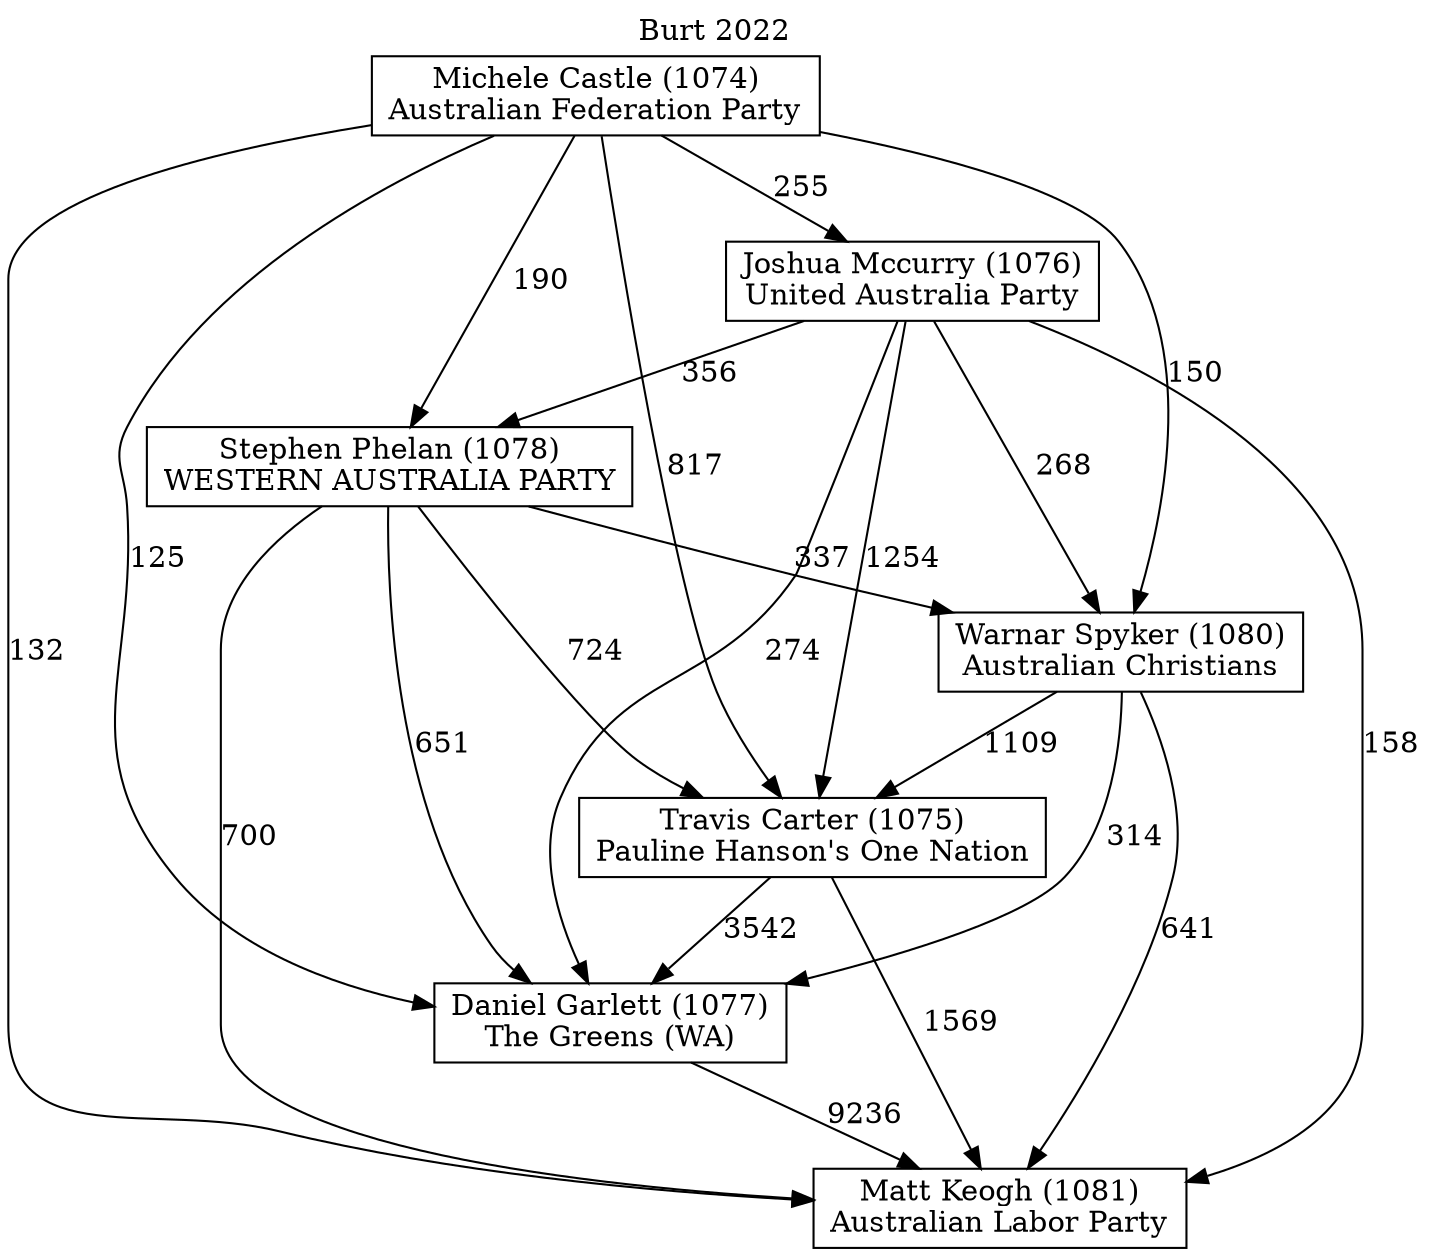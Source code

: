 // House preference flow
digraph "Matt Keogh (1081)_Burt_2022" {
	graph [label="Burt 2022" labelloc=t mclimit=10]
	node [shape=box]
	"Stephen Phelan (1078)" [label="Stephen Phelan (1078)
WESTERN AUSTRALIA PARTY"]
	"Matt Keogh (1081)" [label="Matt Keogh (1081)
Australian Labor Party"]
	"Michele Castle (1074)" [label="Michele Castle (1074)
Australian Federation Party"]
	"Warnar Spyker (1080)" [label="Warnar Spyker (1080)
Australian Christians"]
	"Travis Carter (1075)" [label="Travis Carter (1075)
Pauline Hanson's One Nation"]
	"Joshua Mccurry (1076)" [label="Joshua Mccurry (1076)
United Australia Party"]
	"Daniel Garlett (1077)" [label="Daniel Garlett (1077)
The Greens (WA)"]
	"Travis Carter (1075)" -> "Matt Keogh (1081)" [label=1569]
	"Joshua Mccurry (1076)" -> "Stephen Phelan (1078)" [label=356]
	"Stephen Phelan (1078)" -> "Matt Keogh (1081)" [label=700]
	"Michele Castle (1074)" -> "Daniel Garlett (1077)" [label=125]
	"Stephen Phelan (1078)" -> "Warnar Spyker (1080)" [label=337]
	"Joshua Mccurry (1076)" -> "Matt Keogh (1081)" [label=158]
	"Warnar Spyker (1080)" -> "Matt Keogh (1081)" [label=641]
	"Warnar Spyker (1080)" -> "Daniel Garlett (1077)" [label=314]
	"Daniel Garlett (1077)" -> "Matt Keogh (1081)" [label=9236]
	"Michele Castle (1074)" -> "Joshua Mccurry (1076)" [label=255]
	"Michele Castle (1074)" -> "Travis Carter (1075)" [label=817]
	"Michele Castle (1074)" -> "Matt Keogh (1081)" [label=132]
	"Warnar Spyker (1080)" -> "Travis Carter (1075)" [label=1109]
	"Joshua Mccurry (1076)" -> "Travis Carter (1075)" [label=1254]
	"Michele Castle (1074)" -> "Stephen Phelan (1078)" [label=190]
	"Michele Castle (1074)" -> "Warnar Spyker (1080)" [label=150]
	"Stephen Phelan (1078)" -> "Travis Carter (1075)" [label=724]
	"Stephen Phelan (1078)" -> "Daniel Garlett (1077)" [label=651]
	"Joshua Mccurry (1076)" -> "Daniel Garlett (1077)" [label=274]
	"Travis Carter (1075)" -> "Daniel Garlett (1077)" [label=3542]
	"Joshua Mccurry (1076)" -> "Warnar Spyker (1080)" [label=268]
}

